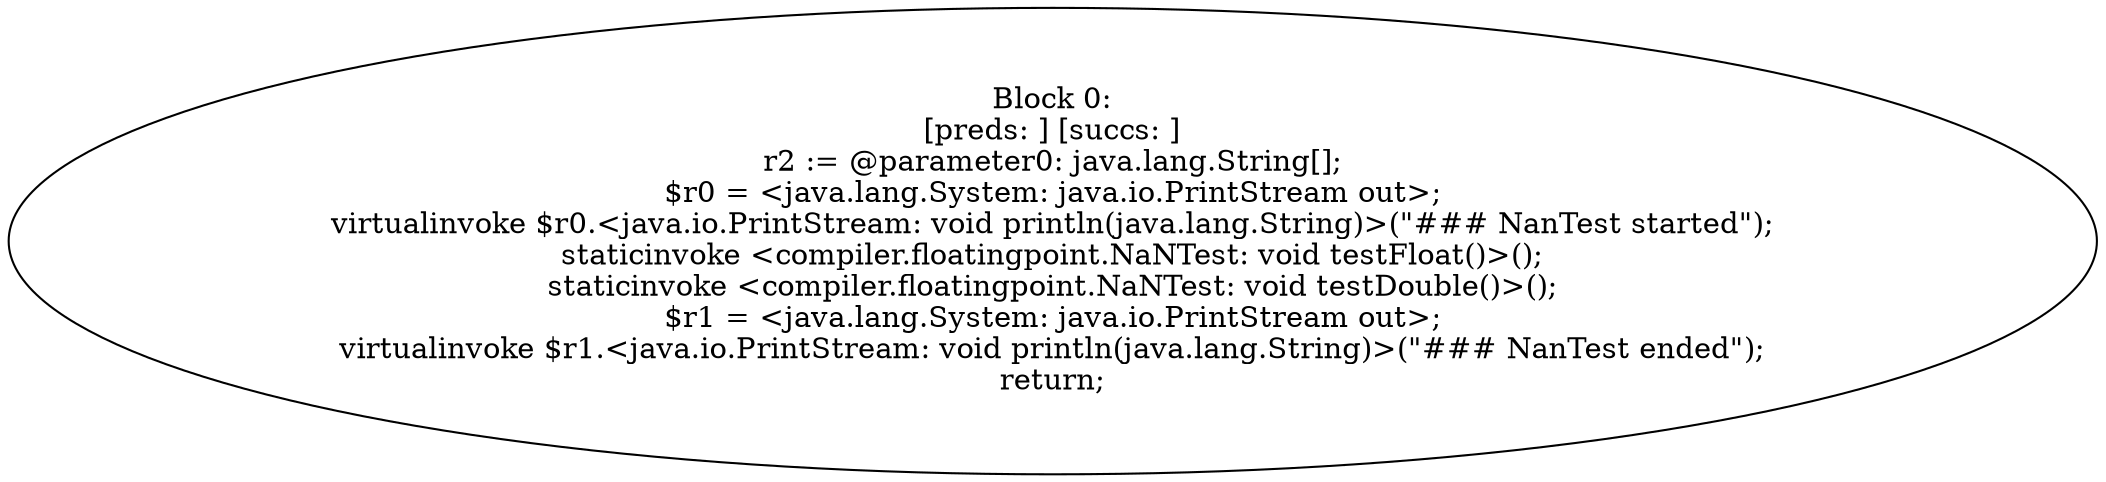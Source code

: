 digraph "unitGraph" {
    "Block 0:
[preds: ] [succs: ]
r2 := @parameter0: java.lang.String[];
$r0 = <java.lang.System: java.io.PrintStream out>;
virtualinvoke $r0.<java.io.PrintStream: void println(java.lang.String)>(\"### NanTest started\");
staticinvoke <compiler.floatingpoint.NaNTest: void testFloat()>();
staticinvoke <compiler.floatingpoint.NaNTest: void testDouble()>();
$r1 = <java.lang.System: java.io.PrintStream out>;
virtualinvoke $r1.<java.io.PrintStream: void println(java.lang.String)>(\"### NanTest ended\");
return;
"
}
